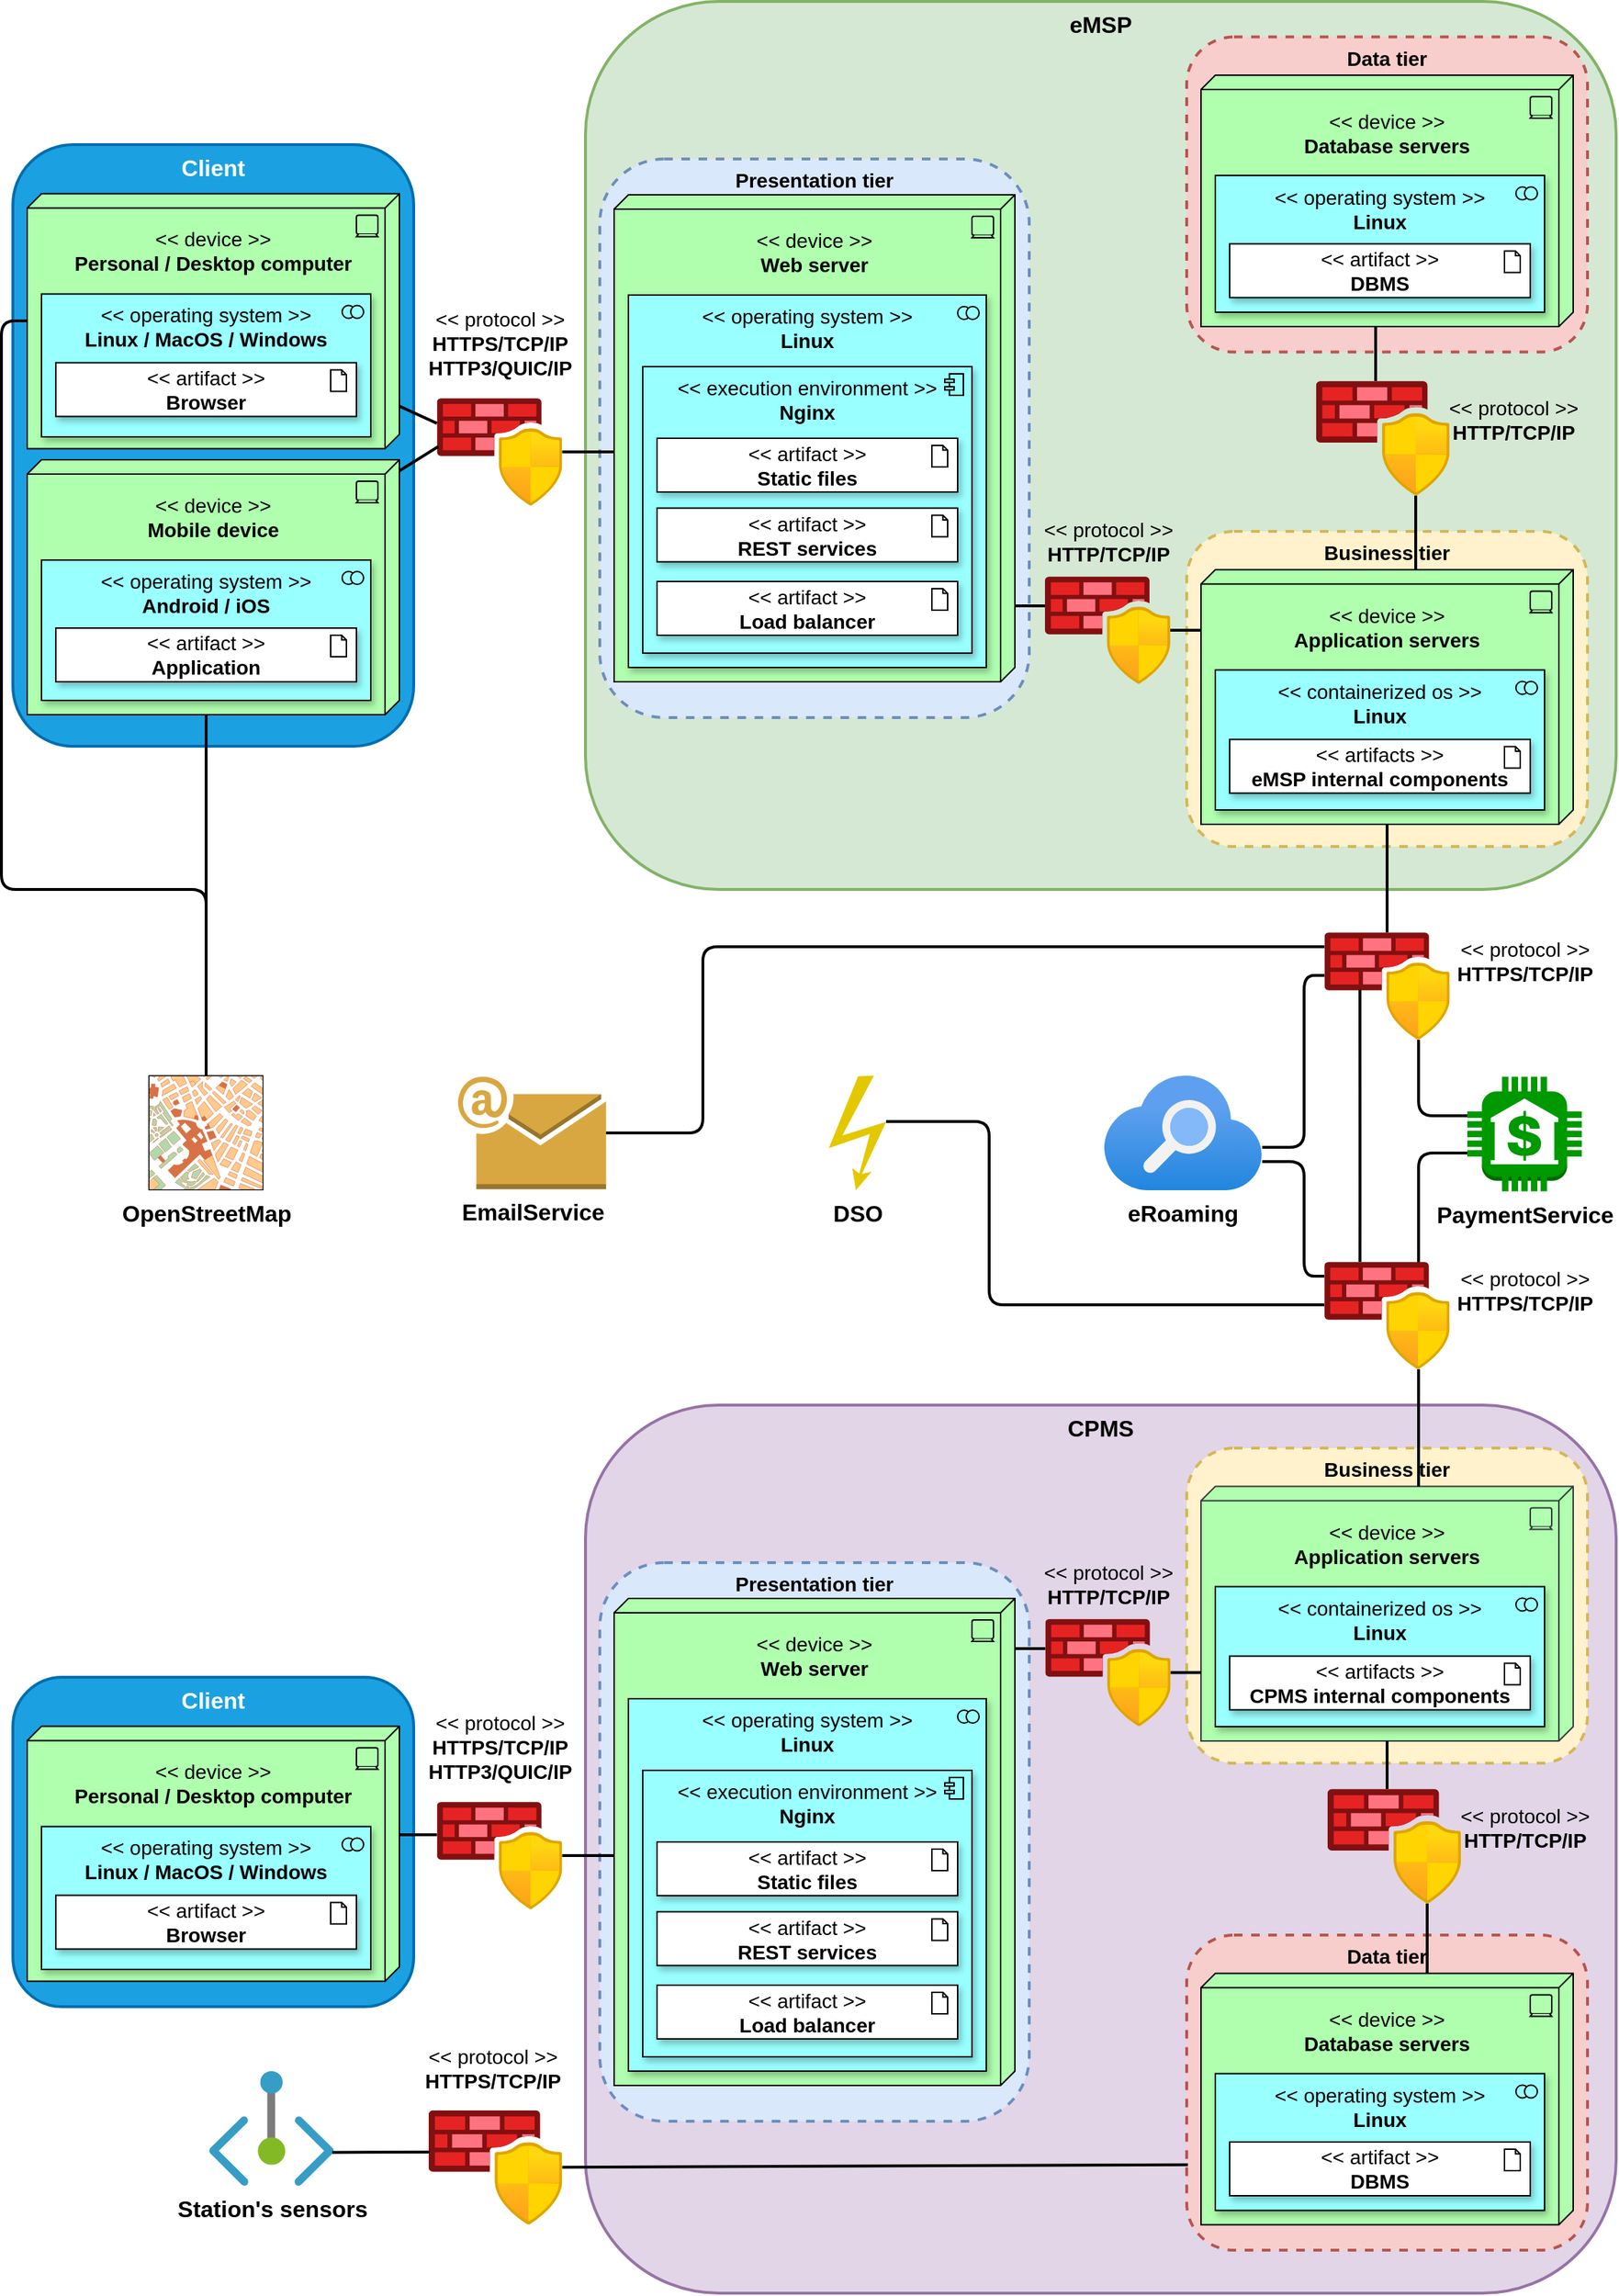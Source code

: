 <mxfile>
    <diagram id="9xTw820T_El6v1F33EwO" name="Deployment">
        <mxGraphModel dx="4569" dy="920" grid="1" gridSize="10" guides="1" tooltips="1" connect="1" arrows="1" fold="1" page="1" pageScale="1" pageWidth="1169" pageHeight="1654" math="0" shadow="0">
            <root>
                <mxCell id="0"/>
                <mxCell id="1" parent="0"/>
                <mxCell id="126" value="&lt;b&gt;Client&lt;/b&gt;" style="rounded=1;whiteSpace=wrap;html=1;fontSize=16;strokeColor=#006EAF;strokeWidth=2;fillColor=#1ba1e2;verticalAlign=top;fontColor=#ffffff;" parent="1" vertex="1">
                    <mxGeometry x="-3482" y="120" width="280" height="420" as="geometry"/>
                </mxCell>
                <mxCell id="294" style="edgeStyle=orthogonalEdgeStyle;html=1;fontSize=16;endArrow=none;endFill=0;strokeWidth=2;" parent="1" edge="1">
                    <mxGeometry relative="1" as="geometry">
                        <Array as="points">
                            <mxPoint x="-2500" y="824"/>
                        </Array>
                        <mxPoint x="-2466" y="824" as="sourcePoint"/>
                        <mxPoint x="-2500" y="904" as="targetPoint"/>
                    </mxGeometry>
                </mxCell>
                <mxCell id="20" value="&lt;font style=&quot;font-size: 16px&quot;&gt;&lt;span style=&quot;font-size: 16px;&quot;&gt;PaymentService&lt;/span&gt;&lt;/font&gt;" style="outlineConnect=0;dashed=0;verticalLabelPosition=bottom;verticalAlign=top;align=center;html=1;shape=mxgraph.aws3.bank;fillColor=#009900;gradientColor=none;fontStyle=1;fontSize=16;" parent="1" vertex="1">
                    <mxGeometry x="-2466" y="770.75" width="80" height="80" as="geometry"/>
                </mxCell>
                <mxCell id="22" value="&lt;font style=&quot;font-size: 16px&quot;&gt;&lt;span style=&quot;font-size: 16px;&quot;&gt;OpenStreetMap&lt;/span&gt;&lt;/font&gt;" style="verticalLabelPosition=bottom;shadow=0;dashed=0;align=center;html=1;verticalAlign=top;strokeWidth=1;shape=mxgraph.mockup.misc.map;rounded=1;fontStyle=1;fontSize=16;" parent="1" vertex="1">
                    <mxGeometry x="-3387" y="770" width="80" height="80" as="geometry"/>
                </mxCell>
                <mxCell id="23" value="EmailService" style="outlineConnect=0;dashed=0;verticalLabelPosition=bottom;verticalAlign=top;align=center;html=1;shape=mxgraph.aws3.email;fillColor=#D9A741;gradientColor=none;rounded=1;strokeWidth=2;fontStyle=1;fontSize=16;" parent="1" vertex="1">
                    <mxGeometry x="-3171" y="770.75" width="103.39" height="78.5" as="geometry"/>
                </mxCell>
                <mxCell id="51" value="eMSP" style="rounded=1;whiteSpace=wrap;html=1;fontSize=16;fontStyle=1;labelPosition=center;verticalLabelPosition=middle;align=center;verticalAlign=top;strokeWidth=2;fillColor=#d5e8d4;strokeColor=#82b366;" parent="1" vertex="1">
                    <mxGeometry x="-3082" y="20" width="720" height="620" as="geometry"/>
                </mxCell>
                <mxCell id="53" value="&lt;font style=&quot;font-size: 14px&quot;&gt;Business tier&lt;/font&gt;" style="rounded=1;whiteSpace=wrap;html=1;fontSize=14;fillColor=#fff2cc;strokeColor=#d6b656;strokeWidth=2;dashed=1;verticalAlign=top;fontStyle=1" parent="1" vertex="1">
                    <mxGeometry x="-2662" y="390" width="280" height="220" as="geometry"/>
                </mxCell>
                <mxCell id="58" value="&lt;font style=&quot;font-size: 14px&quot;&gt;Presentation tier&lt;/font&gt;" style="rounded=1;whiteSpace=wrap;html=1;fontSize=14;fillColor=#dae8fc;strokeColor=#6c8ebf;verticalAlign=top;strokeWidth=2;dashed=1;fontStyle=1" parent="1" vertex="1">
                    <mxGeometry x="-3072" y="130" width="300" height="390" as="geometry"/>
                </mxCell>
                <mxCell id="63" value="&lt;font style=&quot;font-size: 14px&quot;&gt;Data tier&lt;/font&gt;" style="rounded=1;whiteSpace=wrap;html=1;fontSize=14;fontStyle=1;fillColor=#f8cecc;strokeColor=#b85450;strokeWidth=2;dashed=1;verticalAlign=top;" parent="1" vertex="1">
                    <mxGeometry x="-2662" y="44.75" width="280" height="220" as="geometry"/>
                </mxCell>
                <mxCell id="106" value="&lt;font style=&quot;font-size: 16px&quot;&gt;&lt;b style=&quot;font-size: 16px;&quot;&gt;Station's sensors&lt;/b&gt;&lt;/font&gt;" style="aspect=fixed;html=1;points=[];align=center;image;fontSize=16;image=img/lib/azure2/networking/Private_Endpoint.svg;rounded=1;strokeWidth=2;labelBackgroundColor=none;" parent="1" vertex="1">
                    <mxGeometry x="-3345" y="1465" width="87.27" height="80" as="geometry"/>
                </mxCell>
                <mxCell id="114" value="&lt;br&gt;&amp;lt;&amp;lt; device &amp;gt;&amp;gt;&lt;br&gt;&lt;b&gt;Web server&lt;/b&gt;" style="html=1;outlineConnect=0;whiteSpace=wrap;fillColor=#AFFFAF;shape=mxgraph.archimate3.tech;techType=device;rounded=1;fontSize=14;strokeWidth=1;verticalAlign=top;strokeColor=default;" parent="1" vertex="1">
                    <mxGeometry x="-3062" y="155" width="280" height="340" as="geometry"/>
                </mxCell>
                <mxCell id="116" value="&amp;lt;&amp;lt; operating system &amp;gt;&amp;gt;&lt;br&gt;&lt;b&gt;Linux&lt;/b&gt;" style="html=1;outlineConnect=0;whiteSpace=wrap;fillColor=#99ffff;shape=mxgraph.archimate3.application;appType=collab;archiType=square;rounded=1;fontSize=14;strokeWidth=1;verticalAlign=top;strokeColor=default;shadow=1;" parent="1" vertex="1">
                    <mxGeometry x="-3052" y="225" width="250" height="260" as="geometry"/>
                </mxCell>
                <mxCell id="117" value="&amp;lt;&amp;lt; execution environment &amp;gt;&amp;gt;&lt;br&gt;&lt;b&gt;Nginx&lt;/b&gt;" style="html=1;outlineConnect=0;whiteSpace=wrap;fillColor=#99ffff;shape=mxgraph.archimate3.application;appType=comp;archiType=square;rounded=1;fontSize=14;strokeWidth=1;verticalAlign=top;strokeColor=default;shadow=1;" parent="1" vertex="1">
                    <mxGeometry x="-3042" y="275" width="230" height="200" as="geometry"/>
                </mxCell>
                <mxCell id="118" value="&amp;lt;&amp;lt; artifact &amp;gt;&amp;gt;&lt;br&gt;&lt;b&gt;Static files&lt;/b&gt;" style="html=1;outlineConnect=0;whiteSpace=wrap;shape=mxgraph.archimate3.application;appType=artifact;archiType=square;rounded=1;fontSize=14;strokeWidth=1;strokeColor=default;shadow=1;" parent="1" vertex="1">
                    <mxGeometry x="-3032" y="325" width="210" height="37.5" as="geometry"/>
                </mxCell>
                <mxCell id="121" value="&lt;br&gt;&amp;lt;&amp;lt; device &amp;gt;&amp;gt;&lt;br&gt;&lt;b&gt;Personal / Desktop computer&lt;/b&gt;" style="html=1;outlineConnect=0;whiteSpace=wrap;fillColor=#AFFFAF;shape=mxgraph.archimate3.tech;techType=device;rounded=1;fontSize=14;strokeWidth=1;verticalAlign=top;strokeColor=default;" parent="1" vertex="1">
                    <mxGeometry x="-3472" y="154.25" width="260" height="178" as="geometry"/>
                </mxCell>
                <mxCell id="122" value="&amp;lt;&amp;lt; operating system &amp;gt;&amp;gt;&lt;br&gt;&lt;b&gt;Linux / MacOS / Windows&lt;/b&gt;" style="html=1;outlineConnect=0;whiteSpace=wrap;fillColor=#99ffff;shape=mxgraph.archimate3.application;appType=collab;archiType=square;rounded=1;fontSize=14;strokeWidth=1;verticalAlign=top;strokeColor=default;shadow=1;" parent="1" vertex="1">
                    <mxGeometry x="-3462" y="224.25" width="230" height="99.75" as="geometry"/>
                </mxCell>
                <mxCell id="124" value="&amp;lt;&amp;lt; artifact &amp;gt;&amp;gt;&lt;br&gt;&lt;b&gt;Browser&lt;/b&gt;" style="html=1;outlineConnect=0;whiteSpace=wrap;shape=mxgraph.archimate3.application;appType=artifact;archiType=square;rounded=1;fontSize=14;strokeWidth=1;strokeColor=default;shadow=1;" parent="1" vertex="1">
                    <mxGeometry x="-3452" y="272.25" width="210" height="37.5" as="geometry"/>
                </mxCell>
                <mxCell id="125" value="&amp;lt;&amp;lt; artifact &amp;gt;&amp;gt;&lt;br&gt;&lt;b&gt;REST services&lt;/b&gt;" style="html=1;outlineConnect=0;whiteSpace=wrap;shape=mxgraph.archimate3.application;appType=artifact;archiType=square;rounded=1;fontSize=14;strokeWidth=1;strokeColor=default;shadow=1;" parent="1" vertex="1">
                    <mxGeometry x="-3032" y="373.75" width="210" height="37.5" as="geometry"/>
                </mxCell>
                <mxCell id="132" value="&lt;br&gt;&amp;lt;&amp;lt; device &amp;gt;&amp;gt;&lt;br&gt;&lt;b&gt;Mobile device&lt;/b&gt;" style="html=1;outlineConnect=0;whiteSpace=wrap;fillColor=#AFFFAF;shape=mxgraph.archimate3.tech;techType=device;rounded=1;fontSize=14;strokeWidth=1;verticalAlign=top;strokeColor=default;" parent="1" vertex="1">
                    <mxGeometry x="-3472" y="340" width="260" height="178" as="geometry"/>
                </mxCell>
                <mxCell id="133" value="&amp;lt;&amp;lt; operating system &amp;gt;&amp;gt;&lt;br&gt;&lt;b&gt;Android / iOS&lt;/b&gt;" style="html=1;outlineConnect=0;whiteSpace=wrap;fillColor=#99ffff;shape=mxgraph.archimate3.application;appType=collab;archiType=square;rounded=1;fontSize=14;strokeWidth=1;verticalAlign=top;strokeColor=default;shadow=1;" parent="1" vertex="1">
                    <mxGeometry x="-3462" y="410" width="230" height="98" as="geometry"/>
                </mxCell>
                <mxCell id="135" value="&amp;lt;&amp;lt; artifact &amp;gt;&amp;gt;&lt;br&gt;&lt;b&gt;Application&lt;/b&gt;" style="html=1;outlineConnect=0;whiteSpace=wrap;shape=mxgraph.archimate3.application;appType=artifact;archiType=square;rounded=1;fontSize=14;strokeWidth=1;strokeColor=default;shadow=1;" parent="1" vertex="1">
                    <mxGeometry x="-3452" y="457.5" width="210" height="37.5" as="geometry"/>
                </mxCell>
                <mxCell id="144" value="&lt;br&gt;&amp;lt;&amp;lt; device &amp;gt;&amp;gt;&lt;br&gt;&lt;b&gt;Application servers&lt;/b&gt;" style="html=1;outlineConnect=0;whiteSpace=wrap;fillColor=#AFFFAF;shape=mxgraph.archimate3.tech;techType=device;rounded=1;fontSize=14;strokeWidth=1;verticalAlign=top;strokeColor=default;" parent="1" vertex="1">
                    <mxGeometry x="-2652" y="416.75" width="260" height="177.75" as="geometry"/>
                </mxCell>
                <mxCell id="145" value="&amp;lt;&amp;lt; containerized os &amp;gt;&amp;gt;&lt;br&gt;&lt;b&gt;Linux&lt;/b&gt;" style="html=1;outlineConnect=0;whiteSpace=wrap;fillColor=#99ffff;shape=mxgraph.archimate3.application;appType=collab;archiType=square;rounded=1;fontSize=14;strokeWidth=1;verticalAlign=top;strokeColor=default;shadow=1;" parent="1" vertex="1">
                    <mxGeometry x="-2642" y="486.75" width="230" height="97.75" as="geometry"/>
                </mxCell>
                <mxCell id="147" value="&amp;lt;&amp;lt; artifacts &amp;gt;&amp;gt;&lt;br&gt;&lt;b&gt;eMSP internal components&lt;/b&gt;" style="html=1;outlineConnect=0;whiteSpace=wrap;shape=mxgraph.archimate3.application;appType=artifact;archiType=square;rounded=1;fontSize=14;strokeWidth=1;strokeColor=default;shadow=1;" parent="1" vertex="1">
                    <mxGeometry x="-2632" y="535.25" width="210" height="37.5" as="geometry"/>
                </mxCell>
                <mxCell id="149" value="" style="endArrow=none;html=1;fontSize=16;strokeWidth=2;" parent="1" source="121" target="151" edge="1">
                    <mxGeometry width="50" height="50" relative="1" as="geometry">
                        <mxPoint x="-3432" y="340" as="sourcePoint"/>
                        <mxPoint x="-3302" y="310" as="targetPoint"/>
                    </mxGeometry>
                </mxCell>
                <mxCell id="151" value="" style="aspect=fixed;html=1;points=[];align=center;image;fontSize=14;image=img/lib/azure2/networking/Azure_Firewall_Manager.svg;fontStyle=1;labelBackgroundColor=none;" parent="1" vertex="1">
                    <mxGeometry x="-3185.76" y="297" width="87.51" height="75" as="geometry"/>
                </mxCell>
                <mxCell id="152" value="" style="endArrow=none;html=1;fontSize=16;strokeWidth=2;entryX=0.011;entryY=0.45;entryDx=0;entryDy=0;entryPerimeter=0;" parent="1" source="132" target="151" edge="1">
                    <mxGeometry width="50" height="50" relative="1" as="geometry">
                        <mxPoint x="-3432" y="340" as="sourcePoint"/>
                        <mxPoint x="-3382" y="290" as="targetPoint"/>
                    </mxGeometry>
                </mxCell>
                <mxCell id="154" value="" style="aspect=fixed;html=1;points=[];align=center;image;fontSize=14;image=img/lib/azure2/networking/Azure_Firewall_Manager.svg;fontStyle=1;labelBackgroundColor=none;horizontal=1;verticalAlign=top;" parent="1" vertex="1">
                    <mxGeometry x="-2571.67" y="285" width="93.34" height="80" as="geometry"/>
                </mxCell>
                <mxCell id="159" value="&amp;lt;&amp;lt; protocol &amp;gt;&amp;gt;&lt;br style=&quot;font-size: 14px&quot;&gt;&lt;b style=&quot;font-size: 14px&quot;&gt;HTTPS/TCP/IP&lt;br style=&quot;font-size: 14px&quot;&gt;HTTP3/QUIC/IP&lt;br style=&quot;font-size: 14px&quot;&gt;&lt;/b&gt;" style="text;html=1;align=center;verticalAlign=middle;resizable=0;points=[];autosize=1;strokeColor=none;fillColor=none;fontSize=14;" parent="1" vertex="1">
                    <mxGeometry x="-3202" y="229.25" width="120" height="60" as="geometry"/>
                </mxCell>
                <mxCell id="160" value="" style="endArrow=none;html=1;fontSize=16;strokeWidth=2;edgeStyle=orthogonalEdgeStyle;" parent="1" source="151" target="114" edge="1">
                    <mxGeometry width="50" height="50" relative="1" as="geometry">
                        <mxPoint x="-3442.0" y="333.537" as="sourcePoint"/>
                        <mxPoint x="-3062" y="334.5" as="targetPoint"/>
                        <Array as="points">
                            <mxPoint x="-3070" y="335"/>
                            <mxPoint x="-3070" y="335"/>
                        </Array>
                    </mxGeometry>
                </mxCell>
                <mxCell id="163" value="&amp;lt;&amp;lt; protocol &amp;gt;&amp;gt;&lt;br style=&quot;font-size: 14px&quot;&gt;&lt;b style=&quot;font-size: 14px&quot;&gt;HTTP/TCP/IP&lt;br style=&quot;font-size: 14px&quot;&gt;&lt;/b&gt;" style="text;html=1;align=center;verticalAlign=middle;resizable=0;points=[];autosize=1;strokeColor=none;fillColor=none;fontSize=14;" parent="1" vertex="1">
                    <mxGeometry x="-2489" y="292.25" width="110" height="40" as="geometry"/>
                </mxCell>
                <mxCell id="164" value="&lt;br&gt;&amp;lt;&amp;lt; device &amp;gt;&amp;gt;&lt;br&gt;&lt;b&gt;Database servers&lt;/b&gt;" style="html=1;outlineConnect=0;whiteSpace=wrap;fillColor=#AFFFAF;shape=mxgraph.archimate3.tech;techType=device;rounded=1;fontSize=14;strokeWidth=1;verticalAlign=top;strokeColor=default;" parent="1" vertex="1">
                    <mxGeometry x="-2652" y="71.5" width="260" height="175.5" as="geometry"/>
                </mxCell>
                <mxCell id="165" value="&amp;lt;&amp;lt; operating system &amp;gt;&amp;gt;&lt;br&gt;&lt;b&gt;Linux&lt;/b&gt;" style="html=1;outlineConnect=0;whiteSpace=wrap;fillColor=#99ffff;shape=mxgraph.archimate3.application;appType=collab;archiType=square;rounded=1;fontSize=14;strokeWidth=1;verticalAlign=top;strokeColor=default;shadow=1;" parent="1" vertex="1">
                    <mxGeometry x="-2642" y="141.5" width="230" height="95.5" as="geometry"/>
                </mxCell>
                <mxCell id="167" value="&amp;lt;&amp;lt; artifact &amp;gt;&amp;gt;&lt;br&gt;&lt;b&gt;DBMS&lt;/b&gt;" style="html=1;outlineConnect=0;whiteSpace=wrap;shape=mxgraph.archimate3.application;appType=artifact;archiType=square;rounded=1;fontSize=14;strokeWidth=1;strokeColor=default;shadow=1;" parent="1" vertex="1">
                    <mxGeometry x="-2632" y="189.25" width="210" height="37.5" as="geometry"/>
                </mxCell>
                <mxCell id="170" value="&amp;lt;&amp;lt; artifact &amp;gt;&amp;gt;&lt;br&gt;&lt;b&gt;Load balancer&lt;/b&gt;" style="html=1;outlineConnect=0;whiteSpace=wrap;shape=mxgraph.archimate3.application;appType=artifact;archiType=square;rounded=1;fontSize=14;strokeWidth=1;strokeColor=default;shadow=1;" parent="1" vertex="1">
                    <mxGeometry x="-3032" y="425" width="210" height="37.5" as="geometry"/>
                </mxCell>
                <mxCell id="223" value="" style="endArrow=none;html=1;fontSize=14;strokeWidth=2;edgeStyle=orthogonalEdgeStyle;" parent="1" source="154" target="164" edge="1">
                    <mxGeometry width="50" height="50" relative="1" as="geometry">
                        <mxPoint x="-2882" y="280" as="sourcePoint"/>
                        <mxPoint x="-2832" y="230" as="targetPoint"/>
                        <Array as="points">
                            <mxPoint x="-2530" y="270"/>
                            <mxPoint x="-2530" y="270"/>
                        </Array>
                    </mxGeometry>
                </mxCell>
                <mxCell id="224" value="" style="endArrow=none;html=1;fontSize=14;strokeWidth=2;edgeStyle=orthogonalEdgeStyle;" parent="1" edge="1">
                    <mxGeometry width="50" height="50" relative="1" as="geometry">
                        <mxPoint x="-2502" y="416.75" as="sourcePoint"/>
                        <mxPoint x="-2502" y="365" as="targetPoint"/>
                        <Array as="points">
                            <mxPoint x="-2502" y="391"/>
                            <mxPoint x="-2502" y="391"/>
                        </Array>
                    </mxGeometry>
                </mxCell>
                <mxCell id="225" value="" style="aspect=fixed;html=1;points=[];align=center;image;fontSize=14;image=img/lib/azure2/networking/Azure_Firewall_Manager.svg;fontStyle=1;labelBackgroundColor=none;" parent="1" vertex="1">
                    <mxGeometry x="-2761" y="421.5" width="87.51" height="75" as="geometry"/>
                </mxCell>
                <mxCell id="226" value="" style="endArrow=none;html=1;strokeWidth=2;edgeStyle=orthogonalEdgeStyle;" parent="1" edge="1">
                    <mxGeometry width="50" height="50" relative="1" as="geometry">
                        <mxPoint x="-2782" y="442" as="sourcePoint"/>
                        <mxPoint x="-2761" y="442" as="targetPoint"/>
                        <Array as="points">
                            <mxPoint x="-2770" y="442"/>
                            <mxPoint x="-2770" y="442"/>
                        </Array>
                    </mxGeometry>
                </mxCell>
                <mxCell id="227" value="" style="endArrow=none;html=1;strokeWidth=2;edgeStyle=orthogonalEdgeStyle;" parent="1" source="225" target="144" edge="1">
                    <mxGeometry width="50" height="50" relative="1" as="geometry">
                        <mxPoint x="-2692" y="440" as="sourcePoint"/>
                        <mxPoint x="-2642" y="390" as="targetPoint"/>
                        <Array as="points">
                            <mxPoint x="-2652" y="459"/>
                            <mxPoint x="-2652" y="459"/>
                        </Array>
                    </mxGeometry>
                </mxCell>
                <mxCell id="228" value="&amp;lt;&amp;lt; protocol &amp;gt;&amp;gt;&lt;br style=&quot;font-size: 14px&quot;&gt;&lt;b style=&quot;font-size: 14px&quot;&gt;HTTP/TCP/IP&lt;br style=&quot;font-size: 14px&quot;&gt;&lt;/b&gt;" style="text;html=1;align=center;verticalAlign=middle;resizable=0;points=[];autosize=1;strokeColor=none;fillColor=none;fontSize=14;" parent="1" vertex="1">
                    <mxGeometry x="-2772.24" y="376.75" width="110" height="40" as="geometry"/>
                </mxCell>
                <mxCell id="229" value="&lt;b&gt;Client&lt;/b&gt;" style="rounded=1;whiteSpace=wrap;html=1;fontSize=16;strokeColor=#006EAF;strokeWidth=2;fillColor=#1ba1e2;verticalAlign=top;fontColor=#ffffff;" parent="1" vertex="1">
                    <mxGeometry x="-3482" y="1190" width="280" height="230" as="geometry"/>
                </mxCell>
                <mxCell id="230" value="CPMS" style="rounded=1;whiteSpace=wrap;html=1;fontSize=16;fontStyle=1;labelPosition=center;verticalLabelPosition=middle;align=center;verticalAlign=top;strokeWidth=2;fillColor=#e1d5e7;strokeColor=#9673a6;" parent="1" vertex="1">
                    <mxGeometry x="-3082" y="1000" width="720" height="620" as="geometry"/>
                </mxCell>
                <mxCell id="231" value="&lt;font style=&quot;font-size: 14px&quot;&gt;Business tier&lt;/font&gt;" style="rounded=1;whiteSpace=wrap;html=1;fontSize=14;fillColor=#fff2cc;strokeColor=#d6b656;strokeWidth=2;dashed=1;verticalAlign=top;fontStyle=1" parent="1" vertex="1">
                    <mxGeometry x="-2662" y="1030" width="280" height="220" as="geometry"/>
                </mxCell>
                <mxCell id="232" value="&lt;font style=&quot;font-size: 14px&quot;&gt;Presentation tier&lt;/font&gt;" style="rounded=1;whiteSpace=wrap;html=1;fontSize=14;fillColor=#dae8fc;strokeColor=#6c8ebf;verticalAlign=top;strokeWidth=2;dashed=1;fontStyle=1" parent="1" vertex="1">
                    <mxGeometry x="-3072" y="1110" width="300" height="390" as="geometry"/>
                </mxCell>
                <mxCell id="233" value="&lt;font style=&quot;font-size: 14px&quot;&gt;Data tier&lt;/font&gt;" style="rounded=1;whiteSpace=wrap;html=1;fontSize=14;fontStyle=1;fillColor=#f8cecc;strokeColor=#b85450;strokeWidth=2;dashed=1;verticalAlign=top;" parent="1" vertex="1">
                    <mxGeometry x="-2662" y="1370" width="280" height="220" as="geometry"/>
                </mxCell>
                <mxCell id="234" value="&lt;br&gt;&amp;lt;&amp;lt; device &amp;gt;&amp;gt;&lt;br&gt;&lt;b&gt;Web server&lt;/b&gt;" style="html=1;outlineConnect=0;whiteSpace=wrap;fillColor=#AFFFAF;shape=mxgraph.archimate3.tech;techType=device;rounded=1;fontSize=14;strokeWidth=1;verticalAlign=top;strokeColor=default;" parent="1" vertex="1">
                    <mxGeometry x="-3062" y="1135" width="280" height="340" as="geometry"/>
                </mxCell>
                <mxCell id="235" value="&amp;lt;&amp;lt; operating system &amp;gt;&amp;gt;&lt;br&gt;&lt;b&gt;Linux&lt;/b&gt;" style="html=1;outlineConnect=0;whiteSpace=wrap;fillColor=#99ffff;shape=mxgraph.archimate3.application;appType=collab;archiType=square;rounded=1;fontSize=14;strokeWidth=1;verticalAlign=top;strokeColor=default;shadow=1;" parent="1" vertex="1">
                    <mxGeometry x="-3052" y="1205" width="250" height="260" as="geometry"/>
                </mxCell>
                <mxCell id="236" value="&amp;lt;&amp;lt; execution environment &amp;gt;&amp;gt;&lt;br&gt;&lt;b&gt;Nginx&lt;/b&gt;" style="html=1;outlineConnect=0;whiteSpace=wrap;fillColor=#99ffff;shape=mxgraph.archimate3.application;appType=comp;archiType=square;rounded=1;fontSize=14;strokeWidth=1;verticalAlign=top;strokeColor=default;shadow=1;" parent="1" vertex="1">
                    <mxGeometry x="-3042" y="1255" width="230" height="200" as="geometry"/>
                </mxCell>
                <mxCell id="237" value="&amp;lt;&amp;lt; artifact &amp;gt;&amp;gt;&lt;br&gt;&lt;b&gt;Static files&lt;/b&gt;" style="html=1;outlineConnect=0;whiteSpace=wrap;shape=mxgraph.archimate3.application;appType=artifact;archiType=square;rounded=1;fontSize=14;strokeWidth=1;strokeColor=default;shadow=1;" parent="1" vertex="1">
                    <mxGeometry x="-3032" y="1305" width="210" height="37.5" as="geometry"/>
                </mxCell>
                <mxCell id="238" value="&lt;br&gt;&amp;lt;&amp;lt; device &amp;gt;&amp;gt;&lt;br&gt;&lt;b&gt;Personal / Desktop computer&lt;/b&gt;" style="html=1;outlineConnect=0;whiteSpace=wrap;fillColor=#AFFFAF;shape=mxgraph.archimate3.tech;techType=device;rounded=1;fontSize=14;strokeWidth=1;verticalAlign=top;strokeColor=default;" parent="1" vertex="1">
                    <mxGeometry x="-3472" y="1224.25" width="260" height="178" as="geometry"/>
                </mxCell>
                <mxCell id="239" value="&amp;lt;&amp;lt; operating system &amp;gt;&amp;gt;&lt;br&gt;&lt;b&gt;Linux / MacOS / Windows&lt;/b&gt;" style="html=1;outlineConnect=0;whiteSpace=wrap;fillColor=#99ffff;shape=mxgraph.archimate3.application;appType=collab;archiType=square;rounded=1;fontSize=14;strokeWidth=1;verticalAlign=top;strokeColor=default;shadow=1;" parent="1" vertex="1">
                    <mxGeometry x="-3462" y="1294.25" width="230" height="99.75" as="geometry"/>
                </mxCell>
                <mxCell id="240" value="&amp;lt;&amp;lt; artifact &amp;gt;&amp;gt;&lt;br&gt;&lt;b&gt;Browser&lt;/b&gt;" style="html=1;outlineConnect=0;whiteSpace=wrap;shape=mxgraph.archimate3.application;appType=artifact;archiType=square;rounded=1;fontSize=14;strokeWidth=1;strokeColor=default;shadow=1;" parent="1" vertex="1">
                    <mxGeometry x="-3452" y="1342.25" width="210" height="37.5" as="geometry"/>
                </mxCell>
                <mxCell id="241" value="&amp;lt;&amp;lt; artifact &amp;gt;&amp;gt;&lt;br&gt;&lt;b&gt;REST services&lt;/b&gt;" style="html=1;outlineConnect=0;whiteSpace=wrap;shape=mxgraph.archimate3.application;appType=artifact;archiType=square;rounded=1;fontSize=14;strokeWidth=1;strokeColor=default;shadow=1;" parent="1" vertex="1">
                    <mxGeometry x="-3032" y="1353.75" width="210" height="37.5" as="geometry"/>
                </mxCell>
                <mxCell id="245" value="&lt;br&gt;&amp;lt;&amp;lt; device &amp;gt;&amp;gt;&lt;br&gt;&lt;b&gt;Application servers&lt;/b&gt;" style="html=1;outlineConnect=0;whiteSpace=wrap;fillColor=#AFFFAF;shape=mxgraph.archimate3.tech;techType=device;rounded=1;fontSize=14;strokeWidth=1;verticalAlign=top;strokeColor=#36393d;" parent="1" vertex="1">
                    <mxGeometry x="-2652" y="1056.75" width="260" height="177.75" as="geometry"/>
                </mxCell>
                <mxCell id="246" value="&amp;lt;&amp;lt; containerized os &amp;gt;&amp;gt;&lt;br&gt;&lt;b&gt;Linux&lt;/b&gt;" style="html=1;outlineConnect=0;whiteSpace=wrap;fillColor=#99ffff;shape=mxgraph.archimate3.application;appType=collab;archiType=square;rounded=1;fontSize=14;strokeWidth=1;verticalAlign=top;strokeColor=default;shadow=1;" parent="1" vertex="1">
                    <mxGeometry x="-2642" y="1126.75" width="230" height="97.75" as="geometry"/>
                </mxCell>
                <mxCell id="247" value="&amp;lt;&amp;lt; artifacts &amp;gt;&amp;gt;&lt;br&gt;&lt;b&gt;CPMS internal components&lt;/b&gt;" style="html=1;outlineConnect=0;whiteSpace=wrap;shape=mxgraph.archimate3.application;appType=artifact;archiType=square;rounded=1;fontSize=14;strokeWidth=1;strokeColor=default;shadow=1;" parent="1" vertex="1">
                    <mxGeometry x="-2632" y="1175.25" width="210" height="37.5" as="geometry"/>
                </mxCell>
                <mxCell id="248" value="" style="endArrow=none;html=1;fontSize=16;strokeWidth=2;edgeStyle=orthogonalEdgeStyle;" parent="1" source="238" target="249" edge="1">
                    <mxGeometry width="50" height="50" relative="1" as="geometry">
                        <mxPoint x="-3432" y="1320" as="sourcePoint"/>
                        <mxPoint x="-3302" y="1290" as="targetPoint"/>
                        <Array as="points">
                            <mxPoint x="-3192" y="1300"/>
                            <mxPoint x="-3192" y="1300"/>
                        </Array>
                    </mxGeometry>
                </mxCell>
                <mxCell id="249" value="" style="aspect=fixed;html=1;points=[];align=center;image;fontSize=14;image=img/lib/azure2/networking/Azure_Firewall_Manager.svg;fontStyle=1;labelBackgroundColor=none;" parent="1" vertex="1">
                    <mxGeometry x="-3185.76" y="1277" width="87.51" height="75" as="geometry"/>
                </mxCell>
                <mxCell id="252" value="&amp;lt;&amp;lt; protocol &amp;gt;&amp;gt;&lt;br style=&quot;font-size: 14px&quot;&gt;&lt;b style=&quot;font-size: 14px&quot;&gt;HTTPS/TCP/IP&lt;br style=&quot;font-size: 14px&quot;&gt;HTTP3/QUIC/IP&lt;br style=&quot;font-size: 14px&quot;&gt;&lt;/b&gt;" style="text;html=1;align=center;verticalAlign=middle;resizable=0;points=[];autosize=1;strokeColor=none;fillColor=none;fontSize=14;" parent="1" vertex="1">
                    <mxGeometry x="-3202" y="1209.25" width="120" height="60" as="geometry"/>
                </mxCell>
                <mxCell id="253" value="" style="endArrow=none;html=1;fontSize=16;strokeWidth=2;edgeStyle=orthogonalEdgeStyle;" parent="1" source="249" target="234" edge="1">
                    <mxGeometry width="50" height="50" relative="1" as="geometry">
                        <mxPoint x="-3442.0" y="1313.537" as="sourcePoint"/>
                        <mxPoint x="-3245" y="1361.784" as="targetPoint"/>
                        <Array as="points">
                            <mxPoint x="-3072" y="1315"/>
                            <mxPoint x="-3072" y="1315"/>
                        </Array>
                    </mxGeometry>
                </mxCell>
                <mxCell id="255" value="&lt;br&gt;&amp;lt;&amp;lt; device &amp;gt;&amp;gt;&lt;br&gt;&lt;b&gt;Database servers&lt;/b&gt;" style="html=1;outlineConnect=0;whiteSpace=wrap;fillColor=#AFFFAF;shape=mxgraph.archimate3.tech;techType=device;rounded=1;fontSize=14;strokeWidth=1;verticalAlign=top;strokeColor=default;" parent="1" vertex="1">
                    <mxGeometry x="-2652" y="1396.75" width="260" height="175.5" as="geometry"/>
                </mxCell>
                <mxCell id="256" value="&amp;lt;&amp;lt; operating system &amp;gt;&amp;gt;&lt;br&gt;&lt;b&gt;Linux&lt;/b&gt;" style="html=1;outlineConnect=0;whiteSpace=wrap;fillColor=#99ffff;shape=mxgraph.archimate3.application;appType=collab;archiType=square;rounded=1;fontSize=14;strokeWidth=1;verticalAlign=top;strokeColor=default;shadow=1;" parent="1" vertex="1">
                    <mxGeometry x="-2642" y="1466.75" width="230" height="95.5" as="geometry"/>
                </mxCell>
                <mxCell id="257" value="&amp;lt;&amp;lt; artifact &amp;gt;&amp;gt;&lt;br&gt;&lt;b&gt;DBMS&lt;/b&gt;" style="html=1;outlineConnect=0;whiteSpace=wrap;shape=mxgraph.archimate3.application;appType=artifact;archiType=square;rounded=1;fontSize=14;strokeWidth=1;strokeColor=default;shadow=1;" parent="1" vertex="1">
                    <mxGeometry x="-2632" y="1514.5" width="210" height="37.5" as="geometry"/>
                </mxCell>
                <mxCell id="258" value="&amp;lt;&amp;lt; artifact &amp;gt;&amp;gt;&lt;br&gt;&lt;b&gt;Load balancer&lt;/b&gt;" style="html=1;outlineConnect=0;whiteSpace=wrap;shape=mxgraph.archimate3.application;appType=artifact;archiType=square;rounded=1;fontSize=14;strokeWidth=1;strokeColor=default;shadow=1;" parent="1" vertex="1">
                    <mxGeometry x="-3032" y="1405" width="210" height="37.5" as="geometry"/>
                </mxCell>
                <mxCell id="293" style="edgeStyle=orthogonalEdgeStyle;html=1;fontSize=16;endArrow=none;endFill=0;strokeWidth=2;" parent="1" source="268" target="287" edge="1">
                    <mxGeometry relative="1" as="geometry">
                        <Array as="points">
                            <mxPoint x="-2580" y="830"/>
                            <mxPoint x="-2580" y="910"/>
                        </Array>
                    </mxGeometry>
                </mxCell>
                <mxCell id="268" value="&lt;font style=&quot;font-size: 16px&quot;&gt;&lt;span style=&quot;font-size: 16px;&quot;&gt;eRoaming&lt;/span&gt;&lt;/font&gt;" style="aspect=fixed;html=1;points=[];align=center;image;fontSize=16;image=img/lib/azure2/app_services/Search_Services.svg;fontStyle=1" parent="1" vertex="1">
                    <mxGeometry x="-2720" y="770" width="110.77" height="80" as="geometry"/>
                </mxCell>
                <mxCell id="291" style="edgeStyle=orthogonalEdgeStyle;html=1;exitX=1;exitY=0.4;exitDx=0;exitDy=0;exitPerimeter=0;fontSize=16;endArrow=none;endFill=0;strokeWidth=2;" parent="1" source="269" target="287" edge="1">
                    <mxGeometry relative="1" as="geometry">
                        <Array as="points">
                            <mxPoint x="-2800" y="802"/>
                            <mxPoint x="-2800" y="930"/>
                        </Array>
                    </mxGeometry>
                </mxCell>
                <mxCell id="269" value="DSO" style="shape=mxgraph.signs.safety.high_voltage_1;html=1;pointerEvents=1;fillColor=#e3c800;strokeColor=none;verticalLabelPosition=bottom;verticalAlign=top;align=center;fontStyle=1;fontSize=16;fontColor=#000000;gradientColor=none;" parent="1" vertex="1">
                    <mxGeometry x="-2912" y="770" width="40" height="80" as="geometry"/>
                </mxCell>
                <mxCell id="284" style="edgeStyle=none;html=1;fontSize=16;endArrow=none;endFill=0;strokeWidth=2;entryX=0.003;entryY=0.729;entryDx=0;entryDy=0;entryPerimeter=0;" parent="1" source="270" target="233" edge="1">
                    <mxGeometry relative="1" as="geometry"/>
                </mxCell>
                <mxCell id="270" value="" style="aspect=fixed;html=1;points=[];align=center;image;fontSize=14;image=img/lib/azure2/networking/Azure_Firewall_Manager.svg;fontStyle=1;labelBackgroundColor=none;horizontal=1;verticalAlign=top;" parent="1" vertex="1">
                    <mxGeometry x="-3191.59" y="1492.25" width="93.34" height="80" as="geometry"/>
                </mxCell>
                <mxCell id="271" value="" style="aspect=fixed;html=1;points=[];align=center;image;fontSize=14;image=img/lib/azure2/networking/Azure_Firewall_Manager.svg;fontStyle=1;labelBackgroundColor=none;horizontal=1;verticalAlign=top;" parent="1" vertex="1">
                    <mxGeometry x="-2563.67" y="1268" width="93.34" height="80" as="geometry"/>
                </mxCell>
                <mxCell id="272" value="&amp;lt;&amp;lt; protocol &amp;gt;&amp;gt;&lt;br style=&quot;font-size: 14px&quot;&gt;&lt;b style=&quot;font-size: 14px&quot;&gt;HTTP/TCP/IP&lt;br style=&quot;font-size: 14px&quot;&gt;&lt;/b&gt;" style="text;html=1;align=center;verticalAlign=middle;resizable=0;points=[];autosize=1;strokeColor=none;fillColor=none;fontSize=14;" parent="1" vertex="1">
                    <mxGeometry x="-2481" y="1275.25" width="110" height="40" as="geometry"/>
                </mxCell>
                <mxCell id="273" value="" style="endArrow=none;html=1;fontSize=14;strokeWidth=2;edgeStyle=orthogonalEdgeStyle;" parent="1" source="271" target="245" edge="1">
                    <mxGeometry width="50" height="50" relative="1" as="geometry">
                        <mxPoint x="-2874" y="1263" as="sourcePoint"/>
                        <mxPoint x="-2515.588" y="1230" as="targetPoint"/>
                        <Array as="points">
                            <mxPoint x="-2522" y="1260"/>
                            <mxPoint x="-2522" y="1260"/>
                        </Array>
                    </mxGeometry>
                </mxCell>
                <mxCell id="274" value="" style="endArrow=none;html=1;fontSize=14;strokeWidth=2;edgeStyle=orthogonalEdgeStyle;" parent="1" source="255" edge="1">
                    <mxGeometry width="50" height="50" relative="1" as="geometry">
                        <mxPoint x="-2494" y="1399.75" as="sourcePoint"/>
                        <mxPoint x="-2494" y="1348" as="targetPoint"/>
                        <Array as="points">
                            <mxPoint x="-2494" y="1390"/>
                            <mxPoint x="-2494" y="1390"/>
                        </Array>
                    </mxGeometry>
                </mxCell>
                <mxCell id="275" value="" style="aspect=fixed;html=1;points=[];align=center;image;fontSize=14;image=img/lib/azure2/networking/Azure_Firewall_Manager.svg;fontStyle=1;labelBackgroundColor=none;" parent="1" vertex="1">
                    <mxGeometry x="-2760.76" y="1149.25" width="87.51" height="75" as="geometry"/>
                </mxCell>
                <mxCell id="276" value="&amp;lt;&amp;lt; protocol &amp;gt;&amp;gt;&lt;br style=&quot;font-size: 14px&quot;&gt;&lt;b style=&quot;font-size: 14px&quot;&gt;HTTP/TCP/IP&lt;br style=&quot;font-size: 14px&quot;&gt;&lt;/b&gt;" style="text;html=1;align=center;verticalAlign=middle;resizable=0;points=[];autosize=1;strokeColor=none;fillColor=none;fontSize=14;" parent="1" vertex="1">
                    <mxGeometry x="-2772" y="1104.5" width="110" height="40" as="geometry"/>
                </mxCell>
                <mxCell id="279" value="" style="endArrow=none;html=1;fontSize=16;strokeWidth=2;edgeStyle=orthogonalEdgeStyle;" parent="1" source="234" target="275" edge="1">
                    <mxGeometry width="50" height="50" relative="1" as="geometry">
                        <mxPoint x="-2832" y="1120" as="sourcePoint"/>
                        <mxPoint x="-2782" y="1070" as="targetPoint"/>
                        <Array as="points">
                            <mxPoint x="-2762" y="1170"/>
                            <mxPoint x="-2762" y="1170"/>
                        </Array>
                    </mxGeometry>
                </mxCell>
                <mxCell id="280" value="" style="endArrow=none;html=1;fontSize=16;strokeWidth=2;edgeStyle=orthogonalEdgeStyle;" parent="1" source="275" target="245" edge="1">
                    <mxGeometry width="50" height="50" relative="1" as="geometry">
                        <mxPoint x="-2672" y="1210" as="sourcePoint"/>
                        <mxPoint x="-2622" y="1160" as="targetPoint"/>
                        <Array as="points">
                            <mxPoint x="-2663" y="1187"/>
                            <mxPoint x="-2663" y="1187"/>
                        </Array>
                    </mxGeometry>
                </mxCell>
                <mxCell id="283" value="" style="endArrow=none;html=1;fontSize=16;exitX=0.986;exitY=0.709;exitDx=0;exitDy=0;exitPerimeter=0;entryX=0.008;entryY=0.365;entryDx=0;entryDy=0;entryPerimeter=0;strokeWidth=2;" parent="1" source="106" target="270" edge="1">
                    <mxGeometry width="50" height="50" relative="1" as="geometry">
                        <mxPoint x="-2735" y="1420" as="sourcePoint"/>
                        <mxPoint x="-2685" y="1370" as="targetPoint"/>
                    </mxGeometry>
                </mxCell>
                <mxCell id="295" style="edgeStyle=orthogonalEdgeStyle;html=1;fontSize=16;endArrow=none;endFill=0;strokeWidth=2;" parent="1" source="286" edge="1">
                    <mxGeometry relative="1" as="geometry">
                        <Array as="points">
                            <mxPoint x="-2500" y="798"/>
                        </Array>
                        <mxPoint x="-2500" y="743" as="sourcePoint"/>
                        <mxPoint x="-2466" y="798" as="targetPoint"/>
                    </mxGeometry>
                </mxCell>
                <mxCell id="286" value="" style="aspect=fixed;html=1;points=[];align=center;image;fontSize=14;image=img/lib/azure2/networking/Azure_Firewall_Manager.svg;fontStyle=1;labelBackgroundColor=none;" parent="1" vertex="1">
                    <mxGeometry x="-2565.76" y="670" width="87.51" height="75" as="geometry"/>
                </mxCell>
                <mxCell id="287" value="" style="aspect=fixed;html=1;points=[];align=center;image;fontSize=14;image=img/lib/azure2/networking/Azure_Firewall_Manager.svg;fontStyle=1;labelBackgroundColor=none;" parent="1" vertex="1">
                    <mxGeometry x="-2565.84" y="900" width="87.51" height="75" as="geometry"/>
                </mxCell>
                <mxCell id="288" value="" style="endArrow=none;html=1;fontSize=16;strokeWidth=2;" parent="1" source="286" target="144" edge="1">
                    <mxGeometry width="50" height="50" relative="1" as="geometry">
                        <mxPoint x="-2830" y="780" as="sourcePoint"/>
                        <mxPoint x="-2780" y="730" as="targetPoint"/>
                    </mxGeometry>
                </mxCell>
                <mxCell id="290" value="&amp;lt;&amp;lt; protocol &amp;gt;&amp;gt;&lt;br style=&quot;font-size: 14px&quot;&gt;&lt;b style=&quot;font-size: 14px&quot;&gt;HTTPS/TCP/IP&lt;br style=&quot;font-size: 14px&quot;&gt;&lt;/b&gt;" style="text;html=1;align=center;verticalAlign=middle;resizable=0;points=[];autosize=1;strokeColor=none;fillColor=none;fontSize=14;" parent="1" vertex="1">
                    <mxGeometry x="-2481" y="670" width="110" height="40" as="geometry"/>
                </mxCell>
                <mxCell id="292" value="&amp;lt;&amp;lt; protocol &amp;gt;&amp;gt;&lt;br style=&quot;font-size: 14px&quot;&gt;&lt;b style=&quot;font-size: 14px&quot;&gt;HTTPS/TCP/IP&lt;br style=&quot;font-size: 14px&quot;&gt;&lt;/b&gt;" style="text;html=1;align=center;verticalAlign=middle;resizable=0;points=[];autosize=1;strokeColor=none;fillColor=none;fontSize=14;" parent="1" vertex="1">
                    <mxGeometry x="-2481" y="900" width="110" height="40" as="geometry"/>
                </mxCell>
                <mxCell id="296" value="" style="endArrow=none;html=1;fontSize=16;strokeWidth=2;edgeStyle=orthogonalEdgeStyle;" parent="1" source="268" target="286" edge="1">
                    <mxGeometry width="50" height="50" relative="1" as="geometry">
                        <mxPoint x="-2720" y="780" as="sourcePoint"/>
                        <mxPoint x="-2670" y="730" as="targetPoint"/>
                        <Array as="points">
                            <mxPoint x="-2580" y="820"/>
                            <mxPoint x="-2580" y="700"/>
                        </Array>
                    </mxGeometry>
                </mxCell>
                <mxCell id="297" value="" style="endArrow=none;html=1;fontSize=16;strokeWidth=2;edgeStyle=orthogonalEdgeStyle;" parent="1" source="23" target="286" edge="1">
                    <mxGeometry width="50" height="50" relative="1" as="geometry">
                        <mxPoint x="-2870" y="720" as="sourcePoint"/>
                        <mxPoint x="-2820" y="670" as="targetPoint"/>
                        <Array as="points">
                            <mxPoint x="-3000" y="810"/>
                            <mxPoint x="-3000" y="680"/>
                        </Array>
                    </mxGeometry>
                </mxCell>
                <mxCell id="298" value="" style="endArrow=none;html=1;fontSize=16;strokeWidth=2;edgeStyle=orthogonalEdgeStyle;" parent="1" source="245" target="287" edge="1">
                    <mxGeometry width="50" height="50" relative="1" as="geometry">
                        <mxPoint x="-2620" y="860" as="sourcePoint"/>
                        <mxPoint x="-2570" y="810" as="targetPoint"/>
                        <Array as="points">
                            <mxPoint x="-2500" y="1016"/>
                            <mxPoint x="-2500" y="1016"/>
                        </Array>
                    </mxGeometry>
                </mxCell>
                <mxCell id="300" value="" style="endArrow=none;html=1;fontSize=16;strokeWidth=2;edgeStyle=orthogonalEdgeStyle;exitX=0.5;exitY=0;exitDx=0;exitDy=0;exitPerimeter=0;" parent="1" source="22" target="121" edge="1">
                    <mxGeometry width="50" height="50" relative="1" as="geometry">
                        <mxPoint x="-3347" y="750" as="sourcePoint"/>
                        <mxPoint x="-3469" y="243" as="targetPoint"/>
                        <Array as="points">
                            <mxPoint x="-3347" y="640"/>
                            <mxPoint x="-3490" y="640"/>
                            <mxPoint x="-3490" y="243"/>
                        </Array>
                    </mxGeometry>
                </mxCell>
                <mxCell id="301" value="" style="endArrow=none;html=1;fontSize=16;strokeWidth=2;edgeStyle=orthogonalEdgeStyle;" parent="1" edge="1">
                    <mxGeometry width="50" height="50" relative="1" as="geometry">
                        <mxPoint x="-3347" y="650" as="sourcePoint"/>
                        <mxPoint x="-3347" y="518" as="targetPoint"/>
                        <Array as="points">
                            <mxPoint x="-3347" y="550"/>
                            <mxPoint x="-3347" y="550"/>
                        </Array>
                    </mxGeometry>
                </mxCell>
                <mxCell id="302" value="&amp;lt;&amp;lt; protocol &amp;gt;&amp;gt;&lt;br style=&quot;font-size: 14px&quot;&gt;&lt;b style=&quot;font-size: 14px&quot;&gt;HTTPS/TCP/IP&lt;br style=&quot;font-size: 14px&quot;&gt;&lt;/b&gt;" style="text;html=1;align=center;verticalAlign=middle;resizable=0;points=[];autosize=1;strokeColor=none;fillColor=none;fontSize=14;" parent="1" vertex="1">
                    <mxGeometry x="-3202" y="1442.5" width="110" height="40" as="geometry"/>
                </mxCell>
                <mxCell id="303" value="" style="endArrow=none;html=1;strokeWidth=2;edgeStyle=orthogonalEdgeStyle;entryX=0.272;entryY=0.013;entryDx=0;entryDy=0;entryPerimeter=0;" parent="1" edge="1">
                    <mxGeometry width="50" height="50" relative="1" as="geometry">
                        <mxPoint x="-2540.941" y="900" as="sourcePoint"/>
                        <mxPoint x="-2540.957" y="709.975" as="targetPoint"/>
                        <Array as="points">
                            <mxPoint x="-2541" y="850"/>
                            <mxPoint x="-2541" y="850"/>
                        </Array>
                    </mxGeometry>
                </mxCell>
            </root>
        </mxGraphModel>
    </diagram>
</mxfile>
